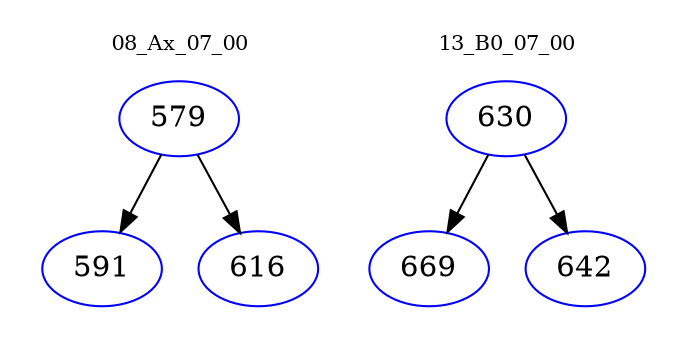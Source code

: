 digraph{
subgraph cluster_0 {
color = white
label = "08_Ax_07_00";
fontsize=10;
T0_579 [label="579", color="blue"]
T0_579 -> T0_591 [color="black"]
T0_591 [label="591", color="blue"]
T0_579 -> T0_616 [color="black"]
T0_616 [label="616", color="blue"]
}
subgraph cluster_1 {
color = white
label = "13_B0_07_00";
fontsize=10;
T1_630 [label="630", color="blue"]
T1_630 -> T1_669 [color="black"]
T1_669 [label="669", color="blue"]
T1_630 -> T1_642 [color="black"]
T1_642 [label="642", color="blue"]
}
}

